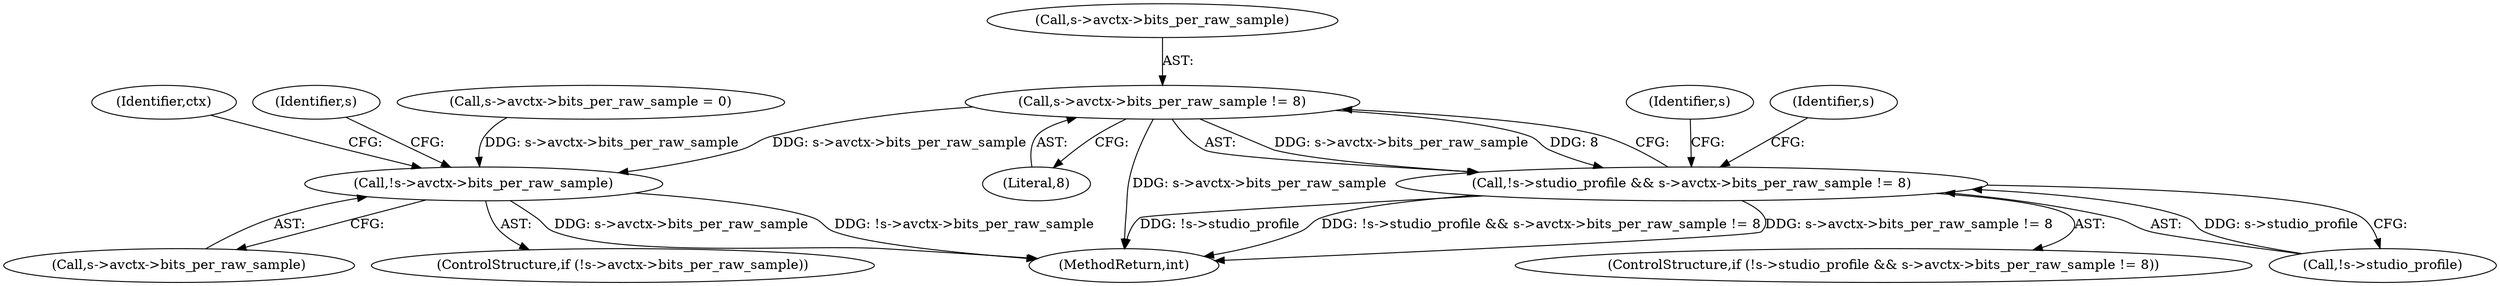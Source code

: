 digraph "0_FFmpeg_2fc108f60f98cd00813418a8754a46476b404a3c@pointer" {
"1000134" [label="(Call,s->avctx->bits_per_raw_sample != 8)"];
"1000129" [label="(Call,!s->studio_profile && s->avctx->bits_per_raw_sample != 8)"];
"1000727" [label="(Call,!s->avctx->bits_per_raw_sample)"];
"1000130" [label="(Call,!s->studio_profile)"];
"1000144" [label="(Identifier,s)"];
"1000736" [label="(Identifier,s)"];
"1000152" [label="(Identifier,s)"];
"1000728" [label="(Call,s->avctx->bits_per_raw_sample)"];
"1000726" [label="(ControlStructure,if (!s->avctx->bits_per_raw_sample))"];
"1000135" [label="(Call,s->avctx->bits_per_raw_sample)"];
"1000128" [label="(ControlStructure,if (!s->studio_profile && s->avctx->bits_per_raw_sample != 8))"];
"1000140" [label="(Literal,8)"];
"1000129" [label="(Call,!s->studio_profile && s->avctx->bits_per_raw_sample != 8)"];
"1000141" [label="(Call,s->avctx->bits_per_raw_sample = 0)"];
"1000727" [label="(Call,!s->avctx->bits_per_raw_sample)"];
"1000751" [label="(MethodReturn,int)"];
"1000744" [label="(Identifier,ctx)"];
"1000134" [label="(Call,s->avctx->bits_per_raw_sample != 8)"];
"1000134" -> "1000129"  [label="AST: "];
"1000134" -> "1000140"  [label="CFG: "];
"1000135" -> "1000134"  [label="AST: "];
"1000140" -> "1000134"  [label="AST: "];
"1000129" -> "1000134"  [label="CFG: "];
"1000134" -> "1000751"  [label="DDG: s->avctx->bits_per_raw_sample"];
"1000134" -> "1000129"  [label="DDG: s->avctx->bits_per_raw_sample"];
"1000134" -> "1000129"  [label="DDG: 8"];
"1000134" -> "1000727"  [label="DDG: s->avctx->bits_per_raw_sample"];
"1000129" -> "1000128"  [label="AST: "];
"1000129" -> "1000130"  [label="CFG: "];
"1000130" -> "1000129"  [label="AST: "];
"1000144" -> "1000129"  [label="CFG: "];
"1000152" -> "1000129"  [label="CFG: "];
"1000129" -> "1000751"  [label="DDG: !s->studio_profile"];
"1000129" -> "1000751"  [label="DDG: !s->studio_profile && s->avctx->bits_per_raw_sample != 8"];
"1000129" -> "1000751"  [label="DDG: s->avctx->bits_per_raw_sample != 8"];
"1000130" -> "1000129"  [label="DDG: s->studio_profile"];
"1000727" -> "1000726"  [label="AST: "];
"1000727" -> "1000728"  [label="CFG: "];
"1000728" -> "1000727"  [label="AST: "];
"1000736" -> "1000727"  [label="CFG: "];
"1000744" -> "1000727"  [label="CFG: "];
"1000727" -> "1000751"  [label="DDG: !s->avctx->bits_per_raw_sample"];
"1000727" -> "1000751"  [label="DDG: s->avctx->bits_per_raw_sample"];
"1000141" -> "1000727"  [label="DDG: s->avctx->bits_per_raw_sample"];
}
